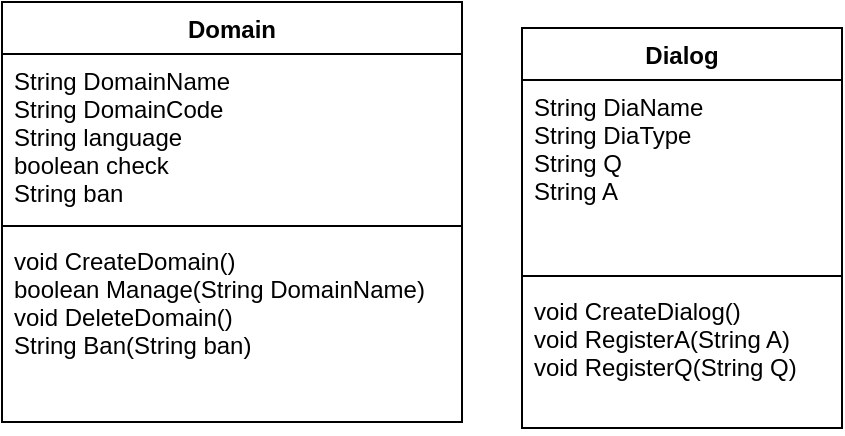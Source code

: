 <mxfile type="device" version="10.6.6"><diagram name="페이지-1" id="1op27e7pRtGquSf3PXN6"><mxGraphModel grid="1" dx="1010" dy="572" gridSize="10" guides="1" tooltips="1" connect="1" arrows="1" fold="1" page="1" pageScale="1" pageWidth="827" pageHeight="1169" math="0" shadow="0"><root><mxCell id="0" /><mxCell id="1" parent="0" /><mxCell value="Domain" id="D1-pSv-F3AEZ-gL0W-dE-2" parent="1" vertex="1" style="swimlane;fontStyle=1;align=center;verticalAlign=top;childLayout=stackLayout;horizontal=1;startSize=26;horizontalStack=0;resizeParent=1;resizeParentMax=0;resizeLast=0;collapsible=1;marginBottom=0;"><mxGeometry as="geometry" height="210" width="230" x="30" y="17" /></mxCell><mxCell value="String DomainName&#10;String DomainCode&#10;String language&#10;boolean check&#10;String ban&#10;" id="D1-pSv-F3AEZ-gL0W-dE-3" parent="D1-pSv-F3AEZ-gL0W-dE-2" vertex="1" style="text;strokeColor=none;fillColor=none;align=left;verticalAlign=top;spacingLeft=4;spacingRight=4;overflow=hidden;rotatable=0;points=[[0,0.5],[1,0.5]];portConstraint=eastwest;"><mxGeometry as="geometry" height="82" width="230" y="26" /></mxCell><mxCell value="" id="D1-pSv-F3AEZ-gL0W-dE-4" parent="D1-pSv-F3AEZ-gL0W-dE-2" vertex="1" style="line;strokeWidth=1;fillColor=none;align=left;verticalAlign=middle;spacingTop=-1;spacingLeft=3;spacingRight=3;rotatable=0;labelPosition=right;points=[];portConstraint=eastwest;"><mxGeometry as="geometry" height="8" width="230" y="108" /></mxCell><mxCell value="void CreateDomain()&#10;boolean Manage(String DomainName)&#10;void DeleteDomain()&#10;String Ban(String ban)&#10;" id="D1-pSv-F3AEZ-gL0W-dE-5" parent="D1-pSv-F3AEZ-gL0W-dE-2" vertex="1" style="text;strokeColor=none;fillColor=none;align=left;verticalAlign=top;spacingLeft=4;spacingRight=4;overflow=hidden;rotatable=0;points=[[0,0.5],[1,0.5]];portConstraint=eastwest;"><mxGeometry as="geometry" height="94" width="230" y="116" /></mxCell><mxCell value="Dialog" id="D1-pSv-F3AEZ-gL0W-dE-8" parent="1" vertex="1" style="swimlane;fontStyle=1;align=center;verticalAlign=top;childLayout=stackLayout;horizontal=1;startSize=26;horizontalStack=0;resizeParent=1;resizeParentMax=0;resizeLast=0;collapsible=1;marginBottom=0;"><mxGeometry as="geometry" height="200" width="160" x="290" y="30" /></mxCell><mxCell value="String DiaName&#10;String DiaType&#10;String Q&#10;String A&#10;&#10;" id="D1-pSv-F3AEZ-gL0W-dE-9" parent="D1-pSv-F3AEZ-gL0W-dE-8" vertex="1" style="text;strokeColor=none;fillColor=none;align=left;verticalAlign=top;spacingLeft=4;spacingRight=4;overflow=hidden;rotatable=0;points=[[0,0.5],[1,0.5]];portConstraint=eastwest;"><mxGeometry as="geometry" height="94" width="160" y="26" /></mxCell><mxCell value="" id="D1-pSv-F3AEZ-gL0W-dE-10" parent="D1-pSv-F3AEZ-gL0W-dE-8" vertex="1" style="line;strokeWidth=1;fillColor=none;align=left;verticalAlign=middle;spacingTop=-1;spacingLeft=3;spacingRight=3;rotatable=0;labelPosition=right;points=[];portConstraint=eastwest;"><mxGeometry as="geometry" height="8" width="160" y="120" /></mxCell><mxCell value="void CreateDialog()&#10;void RegisterA(String A)&#10;void RegisterQ(String Q)&#10;&#10;" id="D1-pSv-F3AEZ-gL0W-dE-11" parent="D1-pSv-F3AEZ-gL0W-dE-8" vertex="1" style="text;strokeColor=none;fillColor=none;align=left;verticalAlign=top;spacingLeft=4;spacingRight=4;overflow=hidden;rotatable=0;points=[[0,0.5],[1,0.5]];portConstraint=eastwest;"><mxGeometry as="geometry" height="72" width="160" y="128" /></mxCell></root></mxGraphModel></diagram></mxfile>